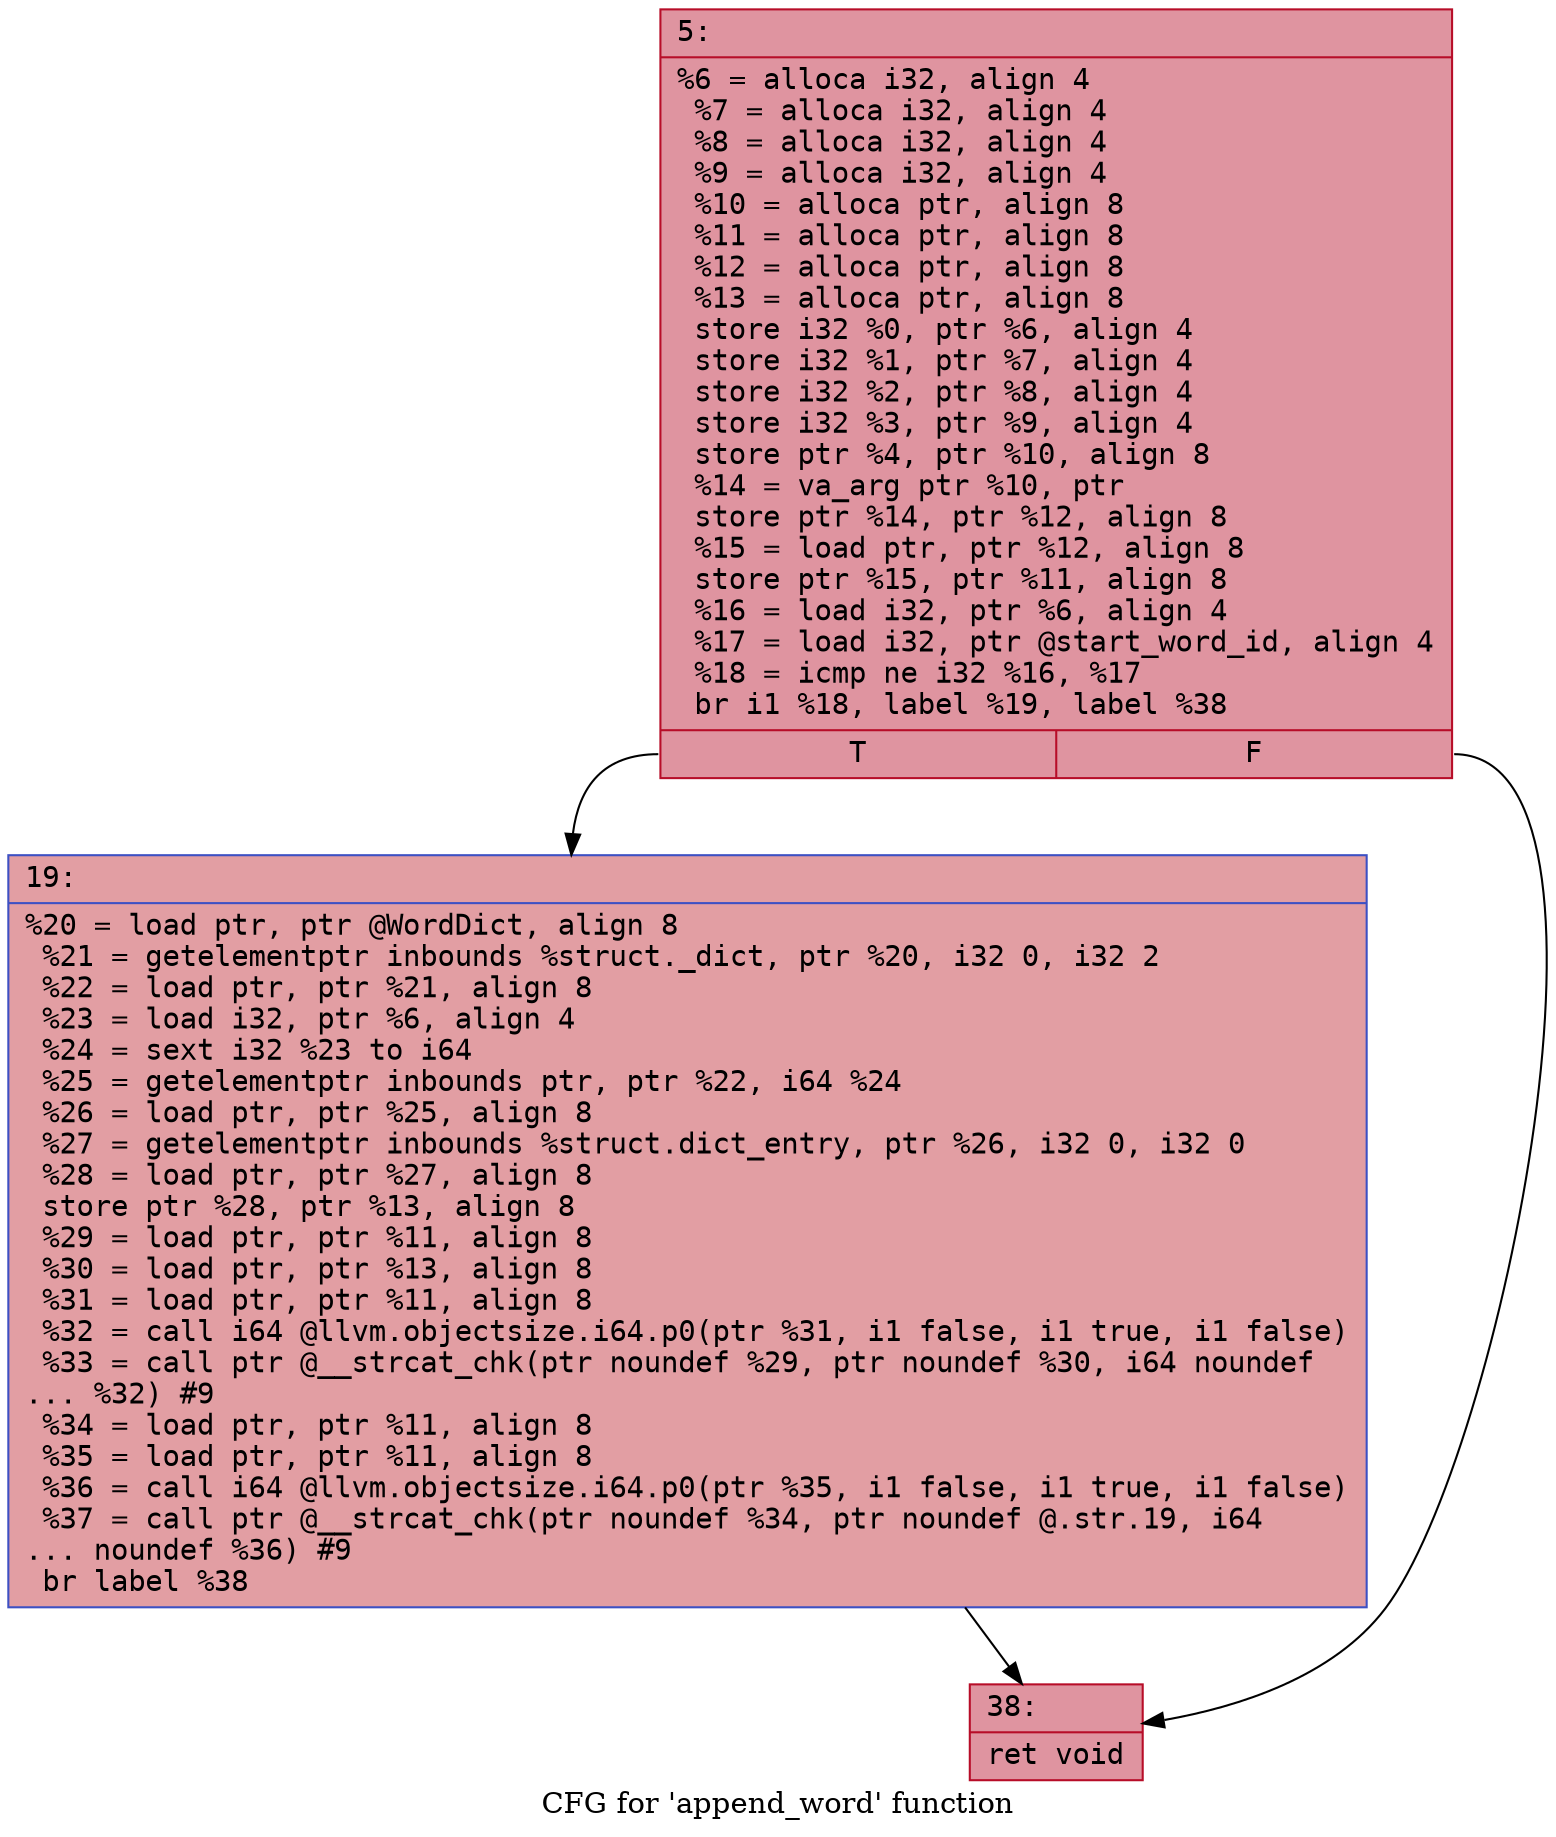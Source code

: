 digraph "CFG for 'append_word' function" {
	label="CFG for 'append_word' function";

	Node0x600000d3cc30 [shape=record,color="#b70d28ff", style=filled, fillcolor="#b70d2870" fontname="Courier",label="{5:\l|  %6 = alloca i32, align 4\l  %7 = alloca i32, align 4\l  %8 = alloca i32, align 4\l  %9 = alloca i32, align 4\l  %10 = alloca ptr, align 8\l  %11 = alloca ptr, align 8\l  %12 = alloca ptr, align 8\l  %13 = alloca ptr, align 8\l  store i32 %0, ptr %6, align 4\l  store i32 %1, ptr %7, align 4\l  store i32 %2, ptr %8, align 4\l  store i32 %3, ptr %9, align 4\l  store ptr %4, ptr %10, align 8\l  %14 = va_arg ptr %10, ptr\l  store ptr %14, ptr %12, align 8\l  %15 = load ptr, ptr %12, align 8\l  store ptr %15, ptr %11, align 8\l  %16 = load i32, ptr %6, align 4\l  %17 = load i32, ptr @start_word_id, align 4\l  %18 = icmp ne i32 %16, %17\l  br i1 %18, label %19, label %38\l|{<s0>T|<s1>F}}"];
	Node0x600000d3cc30:s0 -> Node0x600000d3cc80[tooltip="5 -> 19\nProbability 50.00%" ];
	Node0x600000d3cc30:s1 -> Node0x600000d3ccd0[tooltip="5 -> 38\nProbability 50.00%" ];
	Node0x600000d3cc80 [shape=record,color="#3d50c3ff", style=filled, fillcolor="#be242e70" fontname="Courier",label="{19:\l|  %20 = load ptr, ptr @WordDict, align 8\l  %21 = getelementptr inbounds %struct._dict, ptr %20, i32 0, i32 2\l  %22 = load ptr, ptr %21, align 8\l  %23 = load i32, ptr %6, align 4\l  %24 = sext i32 %23 to i64\l  %25 = getelementptr inbounds ptr, ptr %22, i64 %24\l  %26 = load ptr, ptr %25, align 8\l  %27 = getelementptr inbounds %struct.dict_entry, ptr %26, i32 0, i32 0\l  %28 = load ptr, ptr %27, align 8\l  store ptr %28, ptr %13, align 8\l  %29 = load ptr, ptr %11, align 8\l  %30 = load ptr, ptr %13, align 8\l  %31 = load ptr, ptr %11, align 8\l  %32 = call i64 @llvm.objectsize.i64.p0(ptr %31, i1 false, i1 true, i1 false)\l  %33 = call ptr @__strcat_chk(ptr noundef %29, ptr noundef %30, i64 noundef\l... %32) #9\l  %34 = load ptr, ptr %11, align 8\l  %35 = load ptr, ptr %11, align 8\l  %36 = call i64 @llvm.objectsize.i64.p0(ptr %35, i1 false, i1 true, i1 false)\l  %37 = call ptr @__strcat_chk(ptr noundef %34, ptr noundef @.str.19, i64\l... noundef %36) #9\l  br label %38\l}"];
	Node0x600000d3cc80 -> Node0x600000d3ccd0[tooltip="19 -> 38\nProbability 100.00%" ];
	Node0x600000d3ccd0 [shape=record,color="#b70d28ff", style=filled, fillcolor="#b70d2870" fontname="Courier",label="{38:\l|  ret void\l}"];
}
